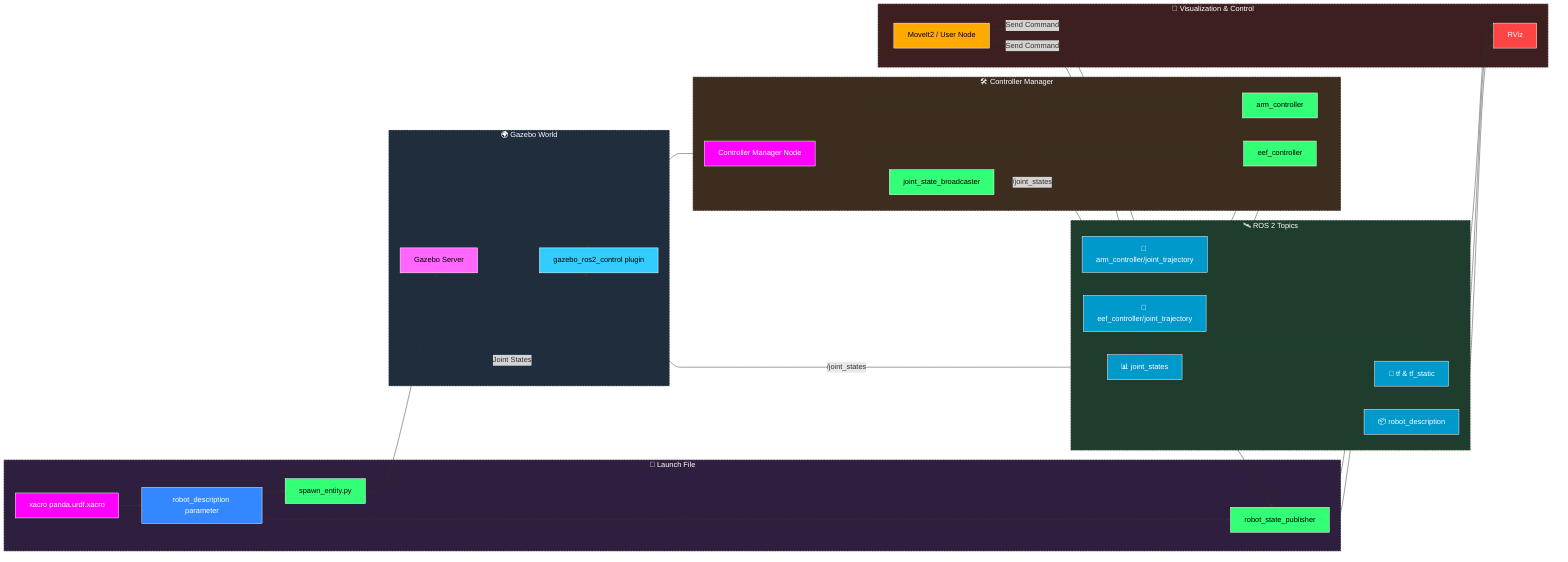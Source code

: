 graph LR
    %% --- Layout: Left to Right ---

    %% --- Launch File Section ---
    subgraph Launch_File["🚀 Launch File"]
        A[xacro panda.urdf.xacro] --> B[robot_description parameter]
        B --> C[robot_state_publisher]
        B --> D[spawn_entity.py]
    end

    %% --- Gazebo World ---
    subgraph Gazebo_World["🌍 Gazebo World"]
        D --> E[Gazebo Server]
        E --> F[gazebo_ros2_control plugin]
    end

    %% --- Controller Manager ---
    subgraph Controller_Manager["🛠️ Controller Manager"]
        F --> G[Controller Manager Node]
        G --> H1[joint_state_broadcaster]
        G --> H2[arm_controller]
        G --> H3[eef_controller]
    end

    %% --- ROS2 Topics ---
    subgraph ROS2_Topics["🛰️ ROS 2 Topics"]
        I1["📦 robot_description"]
        I2["📊 joint_states"]
        I3["📡 tf & tf_static"]
        I4["🎯 arm_controller/joint_trajectory"]
        I5["🎯 eef_controller/joint_trajectory"]
    end

    %% --- Visualization & Control ---
    subgraph Visualization["👀 Visualization & Control"]
        J[RViz]
        K[MoveIt2 / User Node]
    end

    %% --- Connections ---
    C --> I3
    C --> I1
    E -->|Joint States| F
    F -->|/joint_states| I2
    H1 -->|/joint_states| I2
    I2 --> C
    I2 --> J
    I3 --> J
    I1 --> J
    I4 --> H2
    I5 --> H3
    K -->|Send Command| I4
    K -->|Send Command| I5

    %% --- DARK THEME STYLING ---
    %% Background groups use darker but contrasting colors
    style Launch_File fill:#2d1f3d,stroke:#ffffff,stroke-width:1px,stroke-dasharray: 3 3,color:#ffffff
    style Gazebo_World fill:#1f2d3d,stroke:#ffffff,stroke-width:1px,stroke-dasharray: 3 3,color:#ffffff
    style Controller_Manager fill:#3d2d1f,stroke:#ffffff,stroke-width:1px,stroke-dasharray: 3 3,color:#ffffff
    style ROS2_Topics fill:#1f3d2d,stroke:#ffffff,stroke-width:1px,stroke-dasharray: 3 3,color:#ffffff
    style Visualization fill:#3d1f1f,stroke:#ffffff,stroke-width:1px,stroke-dasharray: 3 3,color:#ffffff

    %% Node colors: high contrast for readability
    style A fill:#ff00ff,stroke:#fff,stroke-width:1px,color:#fff
    style B fill:#3388ff,stroke:#fff,stroke-width:1px,color:#fff
    style C fill:#33ff77,stroke:#fff,stroke-width:1px,color:#000
    style D fill:#33ff77,stroke:#fff,stroke-width:1px,color:#000
    style E fill:#ff66ff,stroke:#fff,stroke-width:1px,color:#000
    style F fill:#33ccff,stroke:#fff,stroke-width:1px,color:#000
    style G fill:#ff00ff,stroke:#fff,stroke-width:1px,color:#fff
    style H1 fill:#33ff77,stroke:#fff,stroke-width:1px,color:#000
    style H2 fill:#33ff77,stroke:#fff,stroke-width:1px,color:#000
    style H3 fill:#33ff77,stroke:#fff,stroke-width:1px,color:#000
    style I1 fill:#0099cc,stroke:#fff,stroke-width:1px,color:#fff
    style I2 fill:#0099cc,stroke:#fff,stroke-width:1px,color:#fff
    style I3 fill:#0099cc,stroke:#fff,stroke-width:1px,color:#fff
    style I4 fill:#0099cc,stroke:#fff,stroke-width:1px,color:#fff
    style I5 fill:#0099cc,stroke:#fff,stroke-width:1px,color:#fff
    style J fill:#ff4444,stroke:#fff,stroke-width:1px,color:#fff
    style K fill:#ffaa00,stroke:#fff,stroke-width:1px,color:#000
